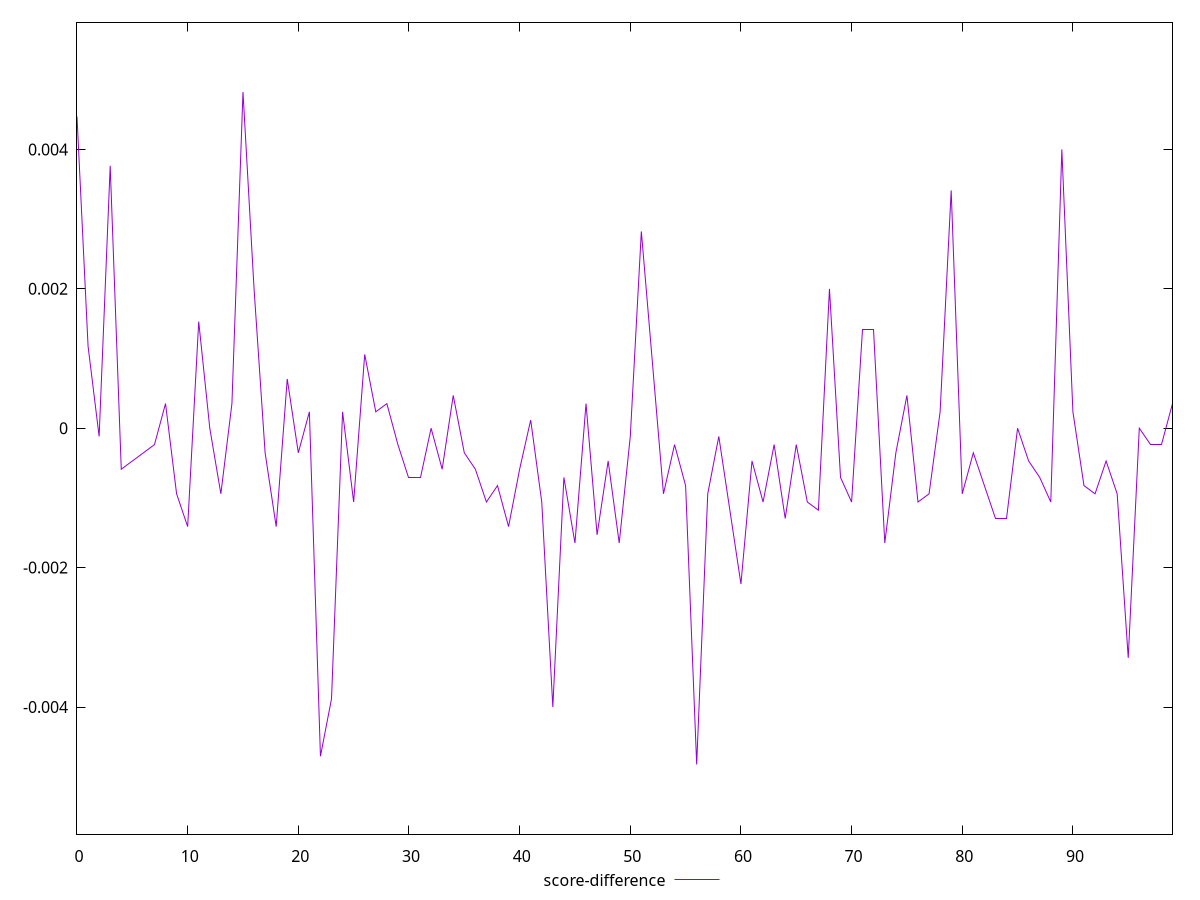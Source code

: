 reset

$scoreDifference <<EOF
0 0.004470588235294115
1 0.0011764705882353343
2 -0.00011764705882350013
3 0.003764705882352948
4 -0.0005882352941176117
5 -0.00047058823529411153
6 -0.0003529411764705559
7 -0.00023529411764705577
8 0.0003529411764706114
9 -0.0009411764705882231
10 -0.0014117647058823346
11 0.0015294117647058902
12 5.551115123125783e-17
13 -0.0009411764705882231
14 0.0003529411764706114
15 0.0048235294117647265
16 0.0020000000000000573
17 -0.0003529411764705559
18 -0.0014117647058823346
19 0.0007058823529412228
20 -0.0003529411764705559
21 0.00023529411764711128
22 -0.004705882352941171
23 -0.003882352941176448
24 0.00023529411764711128
25 -0.0010588235294117232
26 0.0010588235294117787
27 0.00023529411764711128
28 0.0003529411764706114
29 -0.00023529411764705577
30 -0.0007058823529411673
31 -0.0007058823529411673
32 5.551115123125783e-17
33 -0.0005882352941176117
34 0.00047058823529416705
35 -0.0003529411764705559
36 -0.0005882352941176117
37 -0.0010588235294117232
38 -0.0008235294117646674
39 -0.0014117647058823346
40 -0.0005882352941176117
41 0.00011764705882355564
42 -0.0010588235294117232
43 -0.003999999999999948
44 -0.0007058823529411673
45 -0.0016470588235293904
46 0.0003529411764706114
47 -0.0015294117647058347
48 -0.00047058823529411153
49 -0.0016470588235293904
50 -0.00011764705882350013
51 0.0028235294117647247
52 0.0009411764705882786
53 -0.0009411764705882231
54 -0.00023529411764705577
55 -0.0008235294117646674
56 -0.0048235294117647265
57 -0.0009411764705882231
58 -0.00011764705882350013
59 -0.0011764705882352788
60 -0.0022352941176470575
61 -0.00047058823529411153
62 -0.0010588235294117232
63 -0.00023529411764705577
64 -0.001294117647058779
65 -0.00023529411764705577
66 -0.0010588235294117232
67 -0.0011764705882352788
68 0.0020000000000000018
69 -0.0007058823529411673
70 -0.0010588235294117232
71 0.0014117647058823901
72 0.0014117647058823901
73 -0.0016470588235293904
74 -0.0003529411764705559
75 0.00047058823529416705
76 -0.0010588235294117232
77 -0.0009411764705882231
78 0.00023529411764711128
79 0.003411764705882392
80 -0.0009411764705882231
81 -0.0003529411764705559
82 -0.0008235294117646674
83 -0.001294117647058779
84 -0.001294117647058779
85 0
86 -0.00047058823529411153
87 -0.0007058823529411673
88 -0.0010588235294117232
89 0.0040000000000000036
90 0.00023529411764711128
91 -0.0008235294117646674
92 -0.0009411764705882231
93 -0.00047058823529411153
94 -0.0009411764705882231
95 -0.0032941176470587807
96 5.551115123125783e-17
97 -0.00023529411764705577
98 -0.00023529411764705577
99 0.0003529411764706114
EOF

set key outside below
set xrange [0:99]
set yrange [-0.0058235294117647265:0.0058235294117647265]
set trange [-0.0058235294117647265:0.0058235294117647265]
set terminal svg size 640, 500 enhanced background rgb 'white'
set output "report_00008_2021-01-22T20:58:29.167/render-blocking-resources/samples/pages/score-difference/values.svg"

plot $scoreDifference title "score-difference" with line

reset
